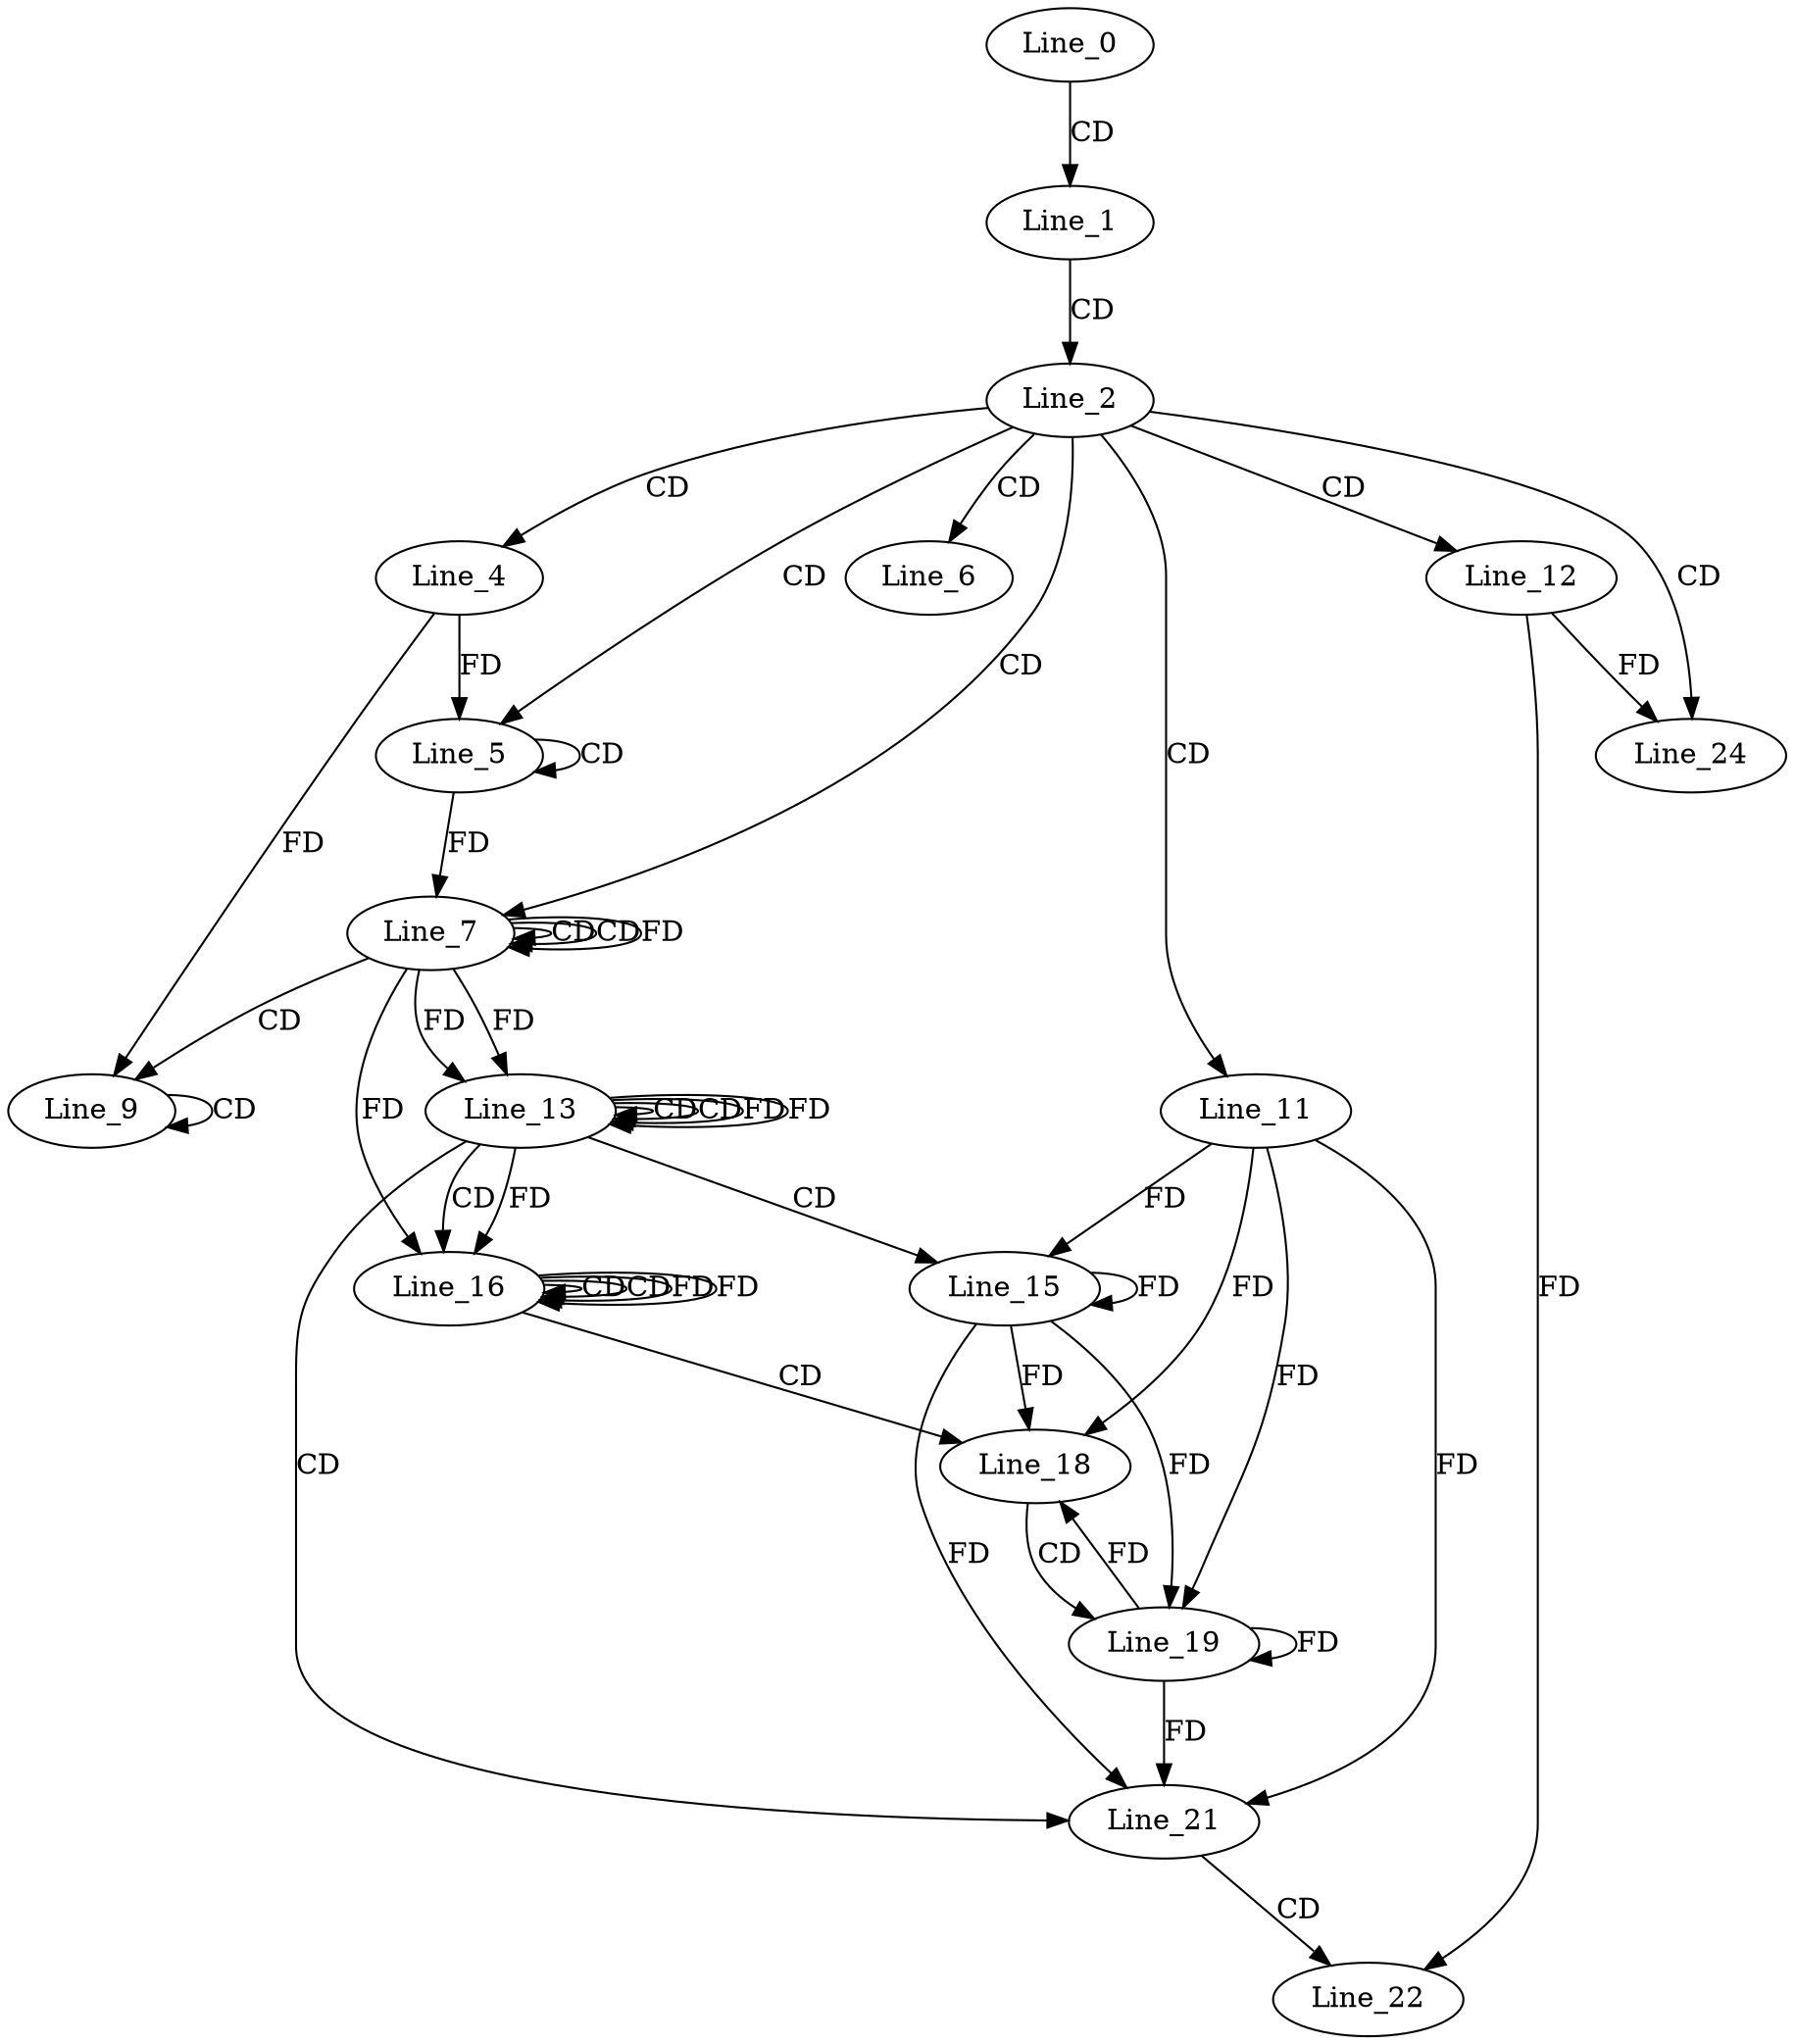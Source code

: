 digraph G {
  Line_0;
  Line_1;
  Line_2;
  Line_4;
  Line_5;
  Line_5;
  Line_6;
  Line_7;
  Line_7;
  Line_7;
  Line_9;
  Line_9;
  Line_11;
  Line_12;
  Line_13;
  Line_13;
  Line_13;
  Line_15;
  Line_16;
  Line_16;
  Line_16;
  Line_18;
  Line_19;
  Line_21;
  Line_22;
  Line_24;
  Line_0 -> Line_1 [ label="CD" ];
  Line_1 -> Line_2 [ label="CD" ];
  Line_2 -> Line_4 [ label="CD" ];
  Line_2 -> Line_5 [ label="CD" ];
  Line_5 -> Line_5 [ label="CD" ];
  Line_4 -> Line_5 [ label="FD" ];
  Line_2 -> Line_6 [ label="CD" ];
  Line_2 -> Line_7 [ label="CD" ];
  Line_7 -> Line_7 [ label="CD" ];
  Line_5 -> Line_7 [ label="FD" ];
  Line_7 -> Line_7 [ label="CD" ];
  Line_7 -> Line_7 [ label="FD" ];
  Line_7 -> Line_9 [ label="CD" ];
  Line_9 -> Line_9 [ label="CD" ];
  Line_4 -> Line_9 [ label="FD" ];
  Line_2 -> Line_11 [ label="CD" ];
  Line_2 -> Line_12 [ label="CD" ];
  Line_13 -> Line_13 [ label="CD" ];
  Line_7 -> Line_13 [ label="FD" ];
  Line_13 -> Line_13 [ label="CD" ];
  Line_13 -> Line_13 [ label="FD" ];
  Line_7 -> Line_13 [ label="FD" ];
  Line_13 -> Line_15 [ label="CD" ];
  Line_15 -> Line_15 [ label="FD" ];
  Line_11 -> Line_15 [ label="FD" ];
  Line_13 -> Line_16 [ label="CD" ];
  Line_16 -> Line_16 [ label="CD" ];
  Line_13 -> Line_16 [ label="FD" ];
  Line_7 -> Line_16 [ label="FD" ];
  Line_16 -> Line_16 [ label="CD" ];
  Line_16 -> Line_16 [ label="FD" ];
  Line_16 -> Line_18 [ label="CD" ];
  Line_15 -> Line_18 [ label="FD" ];
  Line_11 -> Line_18 [ label="FD" ];
  Line_18 -> Line_19 [ label="CD" ];
  Line_19 -> Line_19 [ label="FD" ];
  Line_15 -> Line_19 [ label="FD" ];
  Line_11 -> Line_19 [ label="FD" ];
  Line_13 -> Line_21 [ label="CD" ];
  Line_19 -> Line_21 [ label="FD" ];
  Line_15 -> Line_21 [ label="FD" ];
  Line_11 -> Line_21 [ label="FD" ];
  Line_21 -> Line_22 [ label="CD" ];
  Line_12 -> Line_22 [ label="FD" ];
  Line_2 -> Line_24 [ label="CD" ];
  Line_12 -> Line_24 [ label="FD" ];
  Line_13 -> Line_13 [ label="FD" ];
  Line_16 -> Line_16 [ label="FD" ];
  Line_19 -> Line_18 [ label="FD" ];
}
